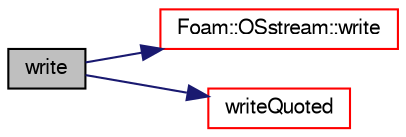 digraph "write"
{
  bgcolor="transparent";
  edge [fontname="FreeSans",fontsize="10",labelfontname="FreeSans",labelfontsize="10"];
  node [fontname="FreeSans",fontsize="10",shape=record];
  rankdir="LR";
  Node75 [label="write",height=0.2,width=0.4,color="black", fillcolor="grey75", style="filled", fontcolor="black"];
  Node75 -> Node76 [color="midnightblue",fontsize="10",style="solid",fontname="FreeSans"];
  Node76 [label="Foam::OSstream::write",height=0.2,width=0.4,color="red",URL="$a26290.html#a52c3f56f115b2b9b1b7db001a3784003",tooltip="Write next token to stream. "];
  Node75 -> Node84 [color="midnightblue",fontsize="10",style="solid",fontname="FreeSans"];
  Node84 [label="writeQuoted",height=0.2,width=0.4,color="red",URL="$a26294.html#a40c64d7f8975f303da0b0245c16fe906",tooltip="Write std::string surrounded by quotes. "];
}

